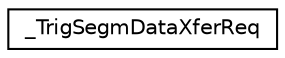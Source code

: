 digraph "Graphical Class Hierarchy"
{
  edge [fontname="Helvetica",fontsize="10",labelfontname="Helvetica",labelfontsize="10"];
  node [fontname="Helvetica",fontsize="10",shape=record];
  rankdir="LR";
  Node1 [label="_TrigSegmDataXferReq",height=0.2,width=0.4,color="black", fillcolor="white", style="filled",URL="$struct___trig_segm_data_xfer_req.html"];
}
